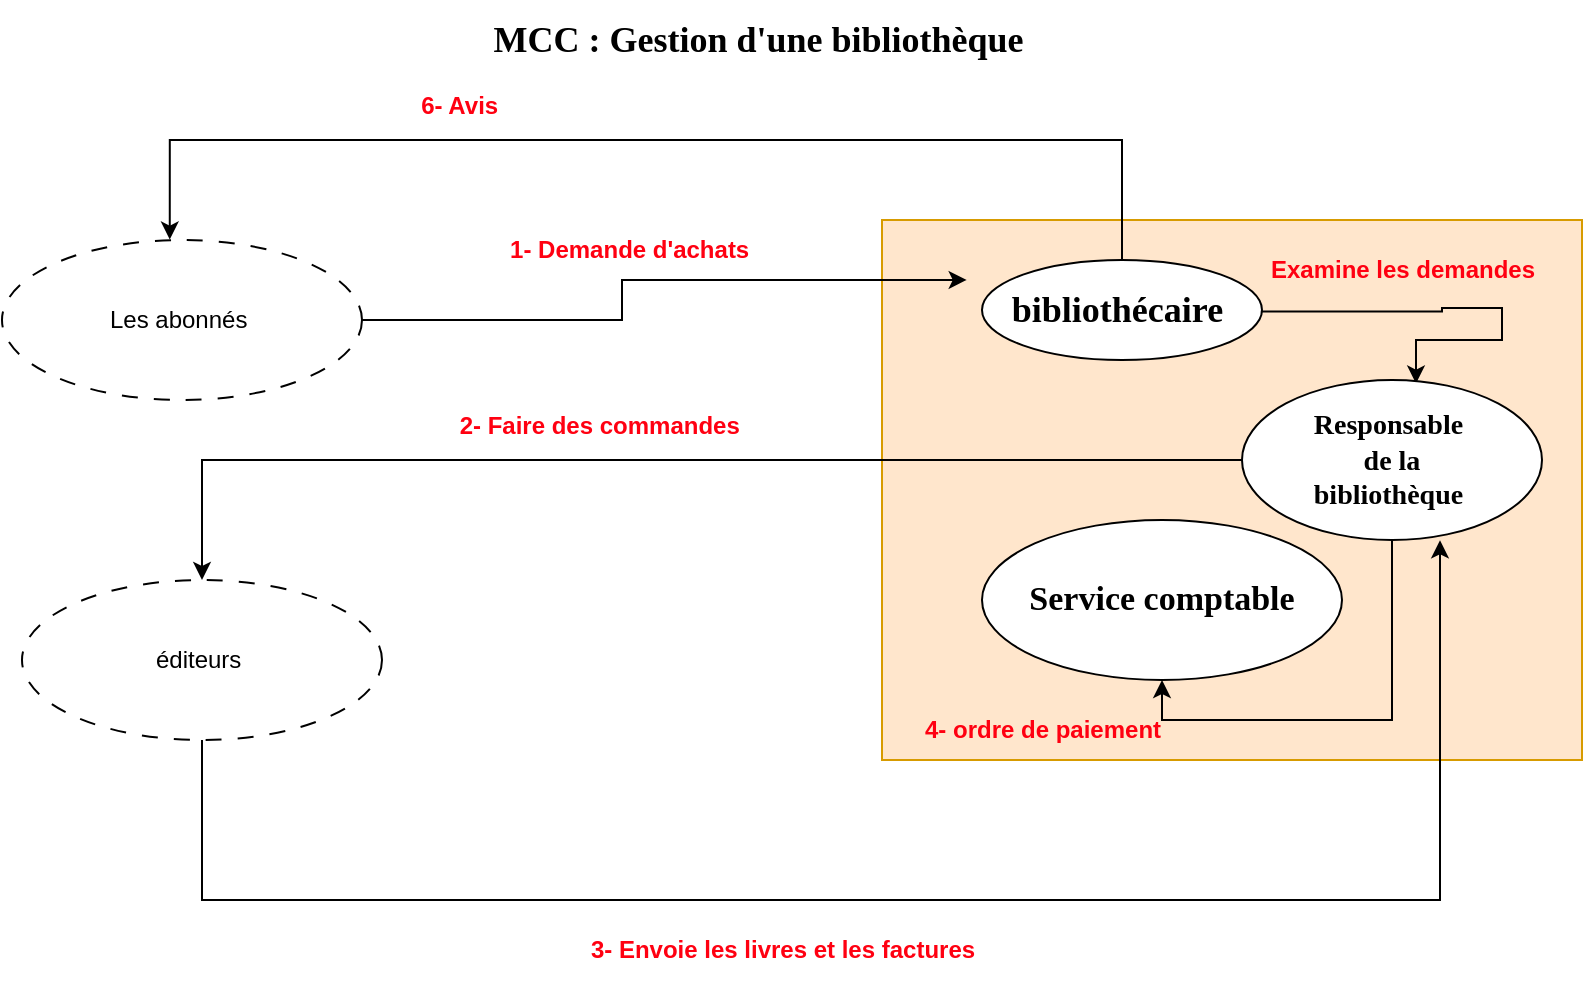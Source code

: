 <mxfile version="24.7.17">
  <diagram name="Page-1" id="kASymmJr75rhaQQPGE7e">
    <mxGraphModel dx="1009" dy="563" grid="1" gridSize="10" guides="1" tooltips="1" connect="1" arrows="1" fold="1" page="1" pageScale="1" pageWidth="827" pageHeight="1169" math="0" shadow="0">
      <root>
        <mxCell id="0" />
        <mxCell id="1" parent="0" />
        <mxCell id="0a0jCNp5kRciebp-JQkH-1" value="&lt;b&gt;&lt;font face=&quot;Times New Roman&quot; style=&quot;font-size: 18px;&quot;&gt;MCC : Gestion d&#39;une bibliothèque&amp;nbsp;&lt;/font&gt;&lt;/b&gt;" style="text;html=1;align=center;verticalAlign=middle;resizable=0;points=[];autosize=1;labelBorderColor=none;labelBackgroundColor=default;" vertex="1" parent="1">
          <mxGeometry x="255" y="10" width="290" height="40" as="geometry" />
        </mxCell>
        <mxCell id="0a0jCNp5kRciebp-JQkH-3" value="" style="rounded=0;whiteSpace=wrap;html=1;fillColor=#ffe6cc;strokeColor=#d79b00;" vertex="1" parent="1">
          <mxGeometry x="460" y="120" width="350" height="270" as="geometry" />
        </mxCell>
        <mxCell id="0a0jCNp5kRciebp-JQkH-4" value="&lt;font style=&quot;font-size: 18px;&quot; face=&quot;Times New Roman&quot;&gt;&lt;b&gt;bibliothécaire&amp;nbsp;&lt;/b&gt;&lt;/font&gt;" style="ellipse;whiteSpace=wrap;html=1;" vertex="1" parent="1">
          <mxGeometry x="510" y="140" width="140" height="50" as="geometry" />
        </mxCell>
        <mxCell id="0a0jCNp5kRciebp-JQkH-13" style="edgeStyle=orthogonalEdgeStyle;rounded=0;orthogonalLoop=1;jettySize=auto;html=1;entryX=0.58;entryY=0.022;entryDx=0;entryDy=0;entryPerimeter=0;exitX=0.059;exitY=1.193;exitDx=0;exitDy=0;exitPerimeter=0;" edge="1" parent="1" source="0a0jCNp5kRciebp-JQkH-15" target="0a0jCNp5kRciebp-JQkH-5">
          <mxGeometry relative="1" as="geometry">
            <Array as="points">
              <mxPoint x="740" y="166" />
              <mxPoint x="740" y="164" />
              <mxPoint x="770" y="164" />
              <mxPoint x="770" y="180" />
              <mxPoint x="727" y="180" />
            </Array>
          </mxGeometry>
        </mxCell>
        <mxCell id="0a0jCNp5kRciebp-JQkH-16" style="edgeStyle=orthogonalEdgeStyle;rounded=0;orthogonalLoop=1;jettySize=auto;html=1;" edge="1" parent="1" source="0a0jCNp5kRciebp-JQkH-5" target="0a0jCNp5kRciebp-JQkH-8">
          <mxGeometry relative="1" as="geometry" />
        </mxCell>
        <mxCell id="0a0jCNp5kRciebp-JQkH-20" style="edgeStyle=orthogonalEdgeStyle;rounded=0;orthogonalLoop=1;jettySize=auto;html=1;exitX=0.5;exitY=1;exitDx=0;exitDy=0;entryX=0.5;entryY=1;entryDx=0;entryDy=0;" edge="1" parent="1" source="0a0jCNp5kRciebp-JQkH-5" target="0a0jCNp5kRciebp-JQkH-6">
          <mxGeometry relative="1" as="geometry" />
        </mxCell>
        <mxCell id="0a0jCNp5kRciebp-JQkH-5" value="&lt;b style=&quot;font-size: 14px;&quot;&gt;&lt;font face=&quot;Times New Roman&quot; style=&quot;font-size: 14px;&quot;&gt;Responsable&amp;nbsp;&lt;/font&gt;&lt;/b&gt;&lt;div style=&quot;font-size: 14px;&quot;&gt;&lt;b&gt;&lt;font face=&quot;Times New Roman&quot; style=&quot;font-size: 14px;&quot;&gt;de la&lt;/font&gt;&lt;/b&gt;&lt;/div&gt;&lt;div style=&quot;font-size: 14px;&quot;&gt;&lt;b style=&quot;&quot;&gt;&lt;font face=&quot;Times New Roman&quot; style=&quot;font-size: 14px;&quot;&gt;bibliothèque&amp;nbsp;&lt;/font&gt;&lt;/b&gt;&lt;/div&gt;" style="ellipse;whiteSpace=wrap;html=1;" vertex="1" parent="1">
          <mxGeometry x="640" y="200" width="150" height="80" as="geometry" />
        </mxCell>
        <mxCell id="0a0jCNp5kRciebp-JQkH-6" value="&lt;b&gt;&lt;font style=&quot;font-size: 17px;&quot; face=&quot;Times New Roman&quot;&gt;Service comptable&lt;/font&gt;&lt;/b&gt;" style="ellipse;whiteSpace=wrap;html=1;" vertex="1" parent="1">
          <mxGeometry x="510" y="270" width="180" height="80" as="geometry" />
        </mxCell>
        <mxCell id="0a0jCNp5kRciebp-JQkH-7" value="Les abonnés&amp;nbsp;" style="ellipse;whiteSpace=wrap;html=1;dashed=1;dashPattern=8 8;" vertex="1" parent="1">
          <mxGeometry x="20" y="130" width="180" height="80" as="geometry" />
        </mxCell>
        <mxCell id="0a0jCNp5kRciebp-JQkH-8" value="éditeurs&amp;nbsp;" style="ellipse;whiteSpace=wrap;html=1;dashed=1;dashPattern=8 8;" vertex="1" parent="1">
          <mxGeometry x="30" y="300" width="180" height="80" as="geometry" />
        </mxCell>
        <mxCell id="0a0jCNp5kRciebp-JQkH-10" style="edgeStyle=orthogonalEdgeStyle;rounded=0;orthogonalLoop=1;jettySize=auto;html=1;entryX=0.121;entryY=0.111;entryDx=0;entryDy=0;entryPerimeter=0;" edge="1" parent="1" source="0a0jCNp5kRciebp-JQkH-7" target="0a0jCNp5kRciebp-JQkH-3">
          <mxGeometry relative="1" as="geometry" />
        </mxCell>
        <mxCell id="0a0jCNp5kRciebp-JQkH-11" value="&lt;font color=&quot;#ff0011&quot;&gt;&lt;b&gt;1- Demande d&#39;achats&amp;nbsp;&lt;/b&gt;&lt;/font&gt;" style="text;html=1;align=center;verticalAlign=middle;resizable=0;points=[];autosize=1;strokeColor=none;fillColor=none;" vertex="1" parent="1">
          <mxGeometry x="260" y="120" width="150" height="30" as="geometry" />
        </mxCell>
        <mxCell id="0a0jCNp5kRciebp-JQkH-15" value="&lt;b&gt;Examine les demandes&lt;/b&gt;" style="text;html=1;align=center;verticalAlign=middle;resizable=0;points=[];autosize=1;fontColor=#FF0011;" vertex="1" parent="1">
          <mxGeometry x="640" y="130" width="160" height="30" as="geometry" />
        </mxCell>
        <mxCell id="0a0jCNp5kRciebp-JQkH-17" value="&lt;b&gt;&lt;font color=&quot;#ff0011&quot;&gt;2- Faire des commandes&amp;nbsp;&lt;/font&gt;&lt;/b&gt;" style="text;html=1;align=center;verticalAlign=middle;resizable=0;points=[];autosize=1;strokeColor=none;fillColor=none;" vertex="1" parent="1">
          <mxGeometry x="235" y="208" width="170" height="30" as="geometry" />
        </mxCell>
        <mxCell id="0a0jCNp5kRciebp-JQkH-18" style="edgeStyle=orthogonalEdgeStyle;rounded=0;orthogonalLoop=1;jettySize=auto;html=1;entryX=0.66;entryY=1.002;entryDx=0;entryDy=0;entryPerimeter=0;" edge="1" parent="1" source="0a0jCNp5kRciebp-JQkH-8" target="0a0jCNp5kRciebp-JQkH-5">
          <mxGeometry relative="1" as="geometry">
            <Array as="points">
              <mxPoint x="120" y="460" />
              <mxPoint x="739" y="460" />
            </Array>
          </mxGeometry>
        </mxCell>
        <mxCell id="0a0jCNp5kRciebp-JQkH-19" value="&lt;b&gt;&lt;font color=&quot;#ff0011&quot;&gt;3- Envoie les livres et les factures&lt;/font&gt;&lt;/b&gt;" style="text;html=1;align=center;verticalAlign=middle;resizable=0;points=[];autosize=1;strokeColor=none;fillColor=none;" vertex="1" parent="1">
          <mxGeometry x="300" y="470" width="220" height="30" as="geometry" />
        </mxCell>
        <mxCell id="0a0jCNp5kRciebp-JQkH-21" value="&lt;b&gt;&lt;font color=&quot;#ff0011&quot;&gt;4- ordre de paiement&lt;/font&gt;&lt;/b&gt;" style="text;html=1;align=center;verticalAlign=middle;resizable=0;points=[];autosize=1;strokeColor=none;fillColor=none;" vertex="1" parent="1">
          <mxGeometry x="470" y="360" width="140" height="30" as="geometry" />
        </mxCell>
        <mxCell id="0a0jCNp5kRciebp-JQkH-22" style="edgeStyle=orthogonalEdgeStyle;rounded=0;orthogonalLoop=1;jettySize=auto;html=1;entryX=0.466;entryY=-0.003;entryDx=0;entryDy=0;entryPerimeter=0;" edge="1" parent="1" source="0a0jCNp5kRciebp-JQkH-4" target="0a0jCNp5kRciebp-JQkH-7">
          <mxGeometry relative="1" as="geometry">
            <Array as="points">
              <mxPoint x="580" y="80" />
              <mxPoint x="104" y="80" />
            </Array>
          </mxGeometry>
        </mxCell>
        <mxCell id="0a0jCNp5kRciebp-JQkH-23" value="&lt;b&gt;&lt;font color=&quot;#ff0011&quot;&gt;6- Avis&amp;nbsp;&lt;/font&gt;&lt;/b&gt;" style="text;html=1;align=center;verticalAlign=middle;resizable=0;points=[];autosize=1;strokeColor=none;fillColor=none;" vertex="1" parent="1">
          <mxGeometry x="215" y="48" width="70" height="30" as="geometry" />
        </mxCell>
      </root>
    </mxGraphModel>
  </diagram>
</mxfile>
